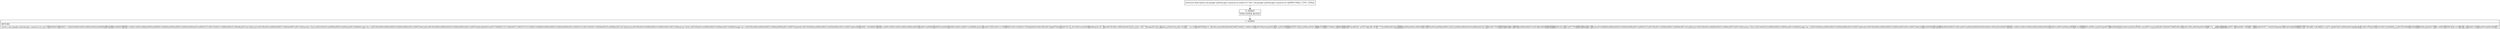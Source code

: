 digraph "CFG forcom.google.android.gms.common.zzi.zzd()[B" {
Node_0 [shape=record,label="{0\:\ 0x0000|MTH_ENTER_BLOCK\l}"];
Node_1 [shape=record,label="{1\:\ 0x0006|RETURN\l|return com.google.android.gms.common.zze.zza(\"0u0004C0u0003+ u0003u0002u0001u0002u0002tu0000ÂàFdJ00ru0006t*H÷ru0001u0001u0004u0005u00000t1u000b0tu0006u0003Uu0004u0006u0013u0002US1u00130u0011u0006u0003Uu0004bu0013nCalifornia1u00160u0014u0006u0003Uu0004u0007u0013rMountain View1u00140u0012u0006u0003Uu0004nu0013u000bGoogle Inc.1u00100u000eu0006u0003Uu0004u000bu0013u0007Android1u00100u000eu0006u0003Uu0004u0003u0013u0007Android0u001eu0017r080821231334Zu0017r360107231334Z0t1u000b0tu0006u0003Uu0004u0006u0013u0002US1u00130u0011u0006u0003Uu0004bu0013nCalifornia1u00160u0014u0006u0003Uu0004u0007u0013rMountain View1u00140u0012u0006u0003Uu0004nu0013u000bGoogle Inc.1u00100u000eu0006u0003Uu0004u000bu0013u0007Android1u00100u000eu0006u0003Uu0004u0003u0013u0007Android0u0001 0ru0006t*H÷ru0001u0001u0001u0005u0000u0003u0001ru00000u0001bu0002u0001u0001u0000«V.u0000Ø;¢b®nou0012N)Úu0011ò«VÐXâÌ©u0013u0003é·TÓrö@§u001bu001dËu0013tgbNFV§wju0019=²å¿·$©u001ewu0018u000ejG¤;3Ù`wu00181EÌß\{.XftÉáV[u001fLjYU¿òQ¦=«ùÅ'\"\"Rèuäøu0015Jd_qhÀ±¿Æu0012ê¿xWi»4ªyÜ~.¢vL®u0007ØÁqT×î_d¥u001aD¦u0002ÂIu0005AWÜu0002Í_u000eUûïu0019ûã'ð±Qu0016Å ou0019ÑõÄÛÂÖ¹?hÌ)yÇu000eu0018«k;ÕÛU*u000e;LßXûíÁº5àu0003Á´±rÒD¨î$ÿý38r«R!^Ú°üru000bu0014[j¡yu0002u0001u0003£Ù0Ö0u001du0006u0003Uu001du000eu0004u0016u0004u0014Ç\}Â!u0017V%Óßkãä×¥0¦u0006u0003Uu001d#u00040u0014Ç\}Â!u0017V%Óßkãä×¥¡x¤v0t1u000b0tu0006u0003Uu0004u0006u0013u0002US1u00130u0011u0006u0003Uu0004bu0013nCalifornia1u00160u0014u0006u0003Uu0004u0007u0013rMountain View1u00140u0012u0006u0003Uu0004nu0013u000bGoogle Inc.1u00100u000eu0006u0003Uu0004u000bu0013u0007Android1u00100u000eu0006u0003Uu0004u0003u0013u0007Androidtu0000ÂàFdJ00fu0006u0003Uu001du0013u0004u00050u0003u0001u0001ÿ0ru0006t*H÷ru0001u0001u0004u0005u0000u0003u0001u0001u0000mÒRÎï0,6nªÎÏòÌ©u0004»]zu0016aø®F²Bu0004ÐÿJhÇíu001aSu001eÄYZb\<æu0007c±g)zzãWu0012Äu0007òbðËu0010)u0012M\{u0010bu0019ÀÊ\>³ù­_¸qï&âñmDÈÙ l²ðu0005»?âËD~su0010v­E³?`têu0019Áaæ&Aª'u001dýR(ÅÅ]ÛE'XÖaöÌfÌ·5.BLÄ6R52÷2Q7Y\<JãAôÛAíÚru000bu0010q§Ä@ðþ u001c¶'ÊgCiÐ½\/Ùu0011ÿu0006Í¿,úu0010Üu000f:ãWbHÇïÆLqDu0017B÷u0005ÉÞW:õ[9r×ý¹A1]_u0u0011&ÿbu0014u0010Ài0\")\l}"];
MethodNode[shape=record,label="{protected final byte[] com.google.android.gms.common.zzi.zzd((r1v0 'this' com.google.android.gms.common.zzi A[IMMUTABLE_TYPE, THIS])) }"];
MethodNode -> Node_0;
Node_0 -> Node_1;
}


